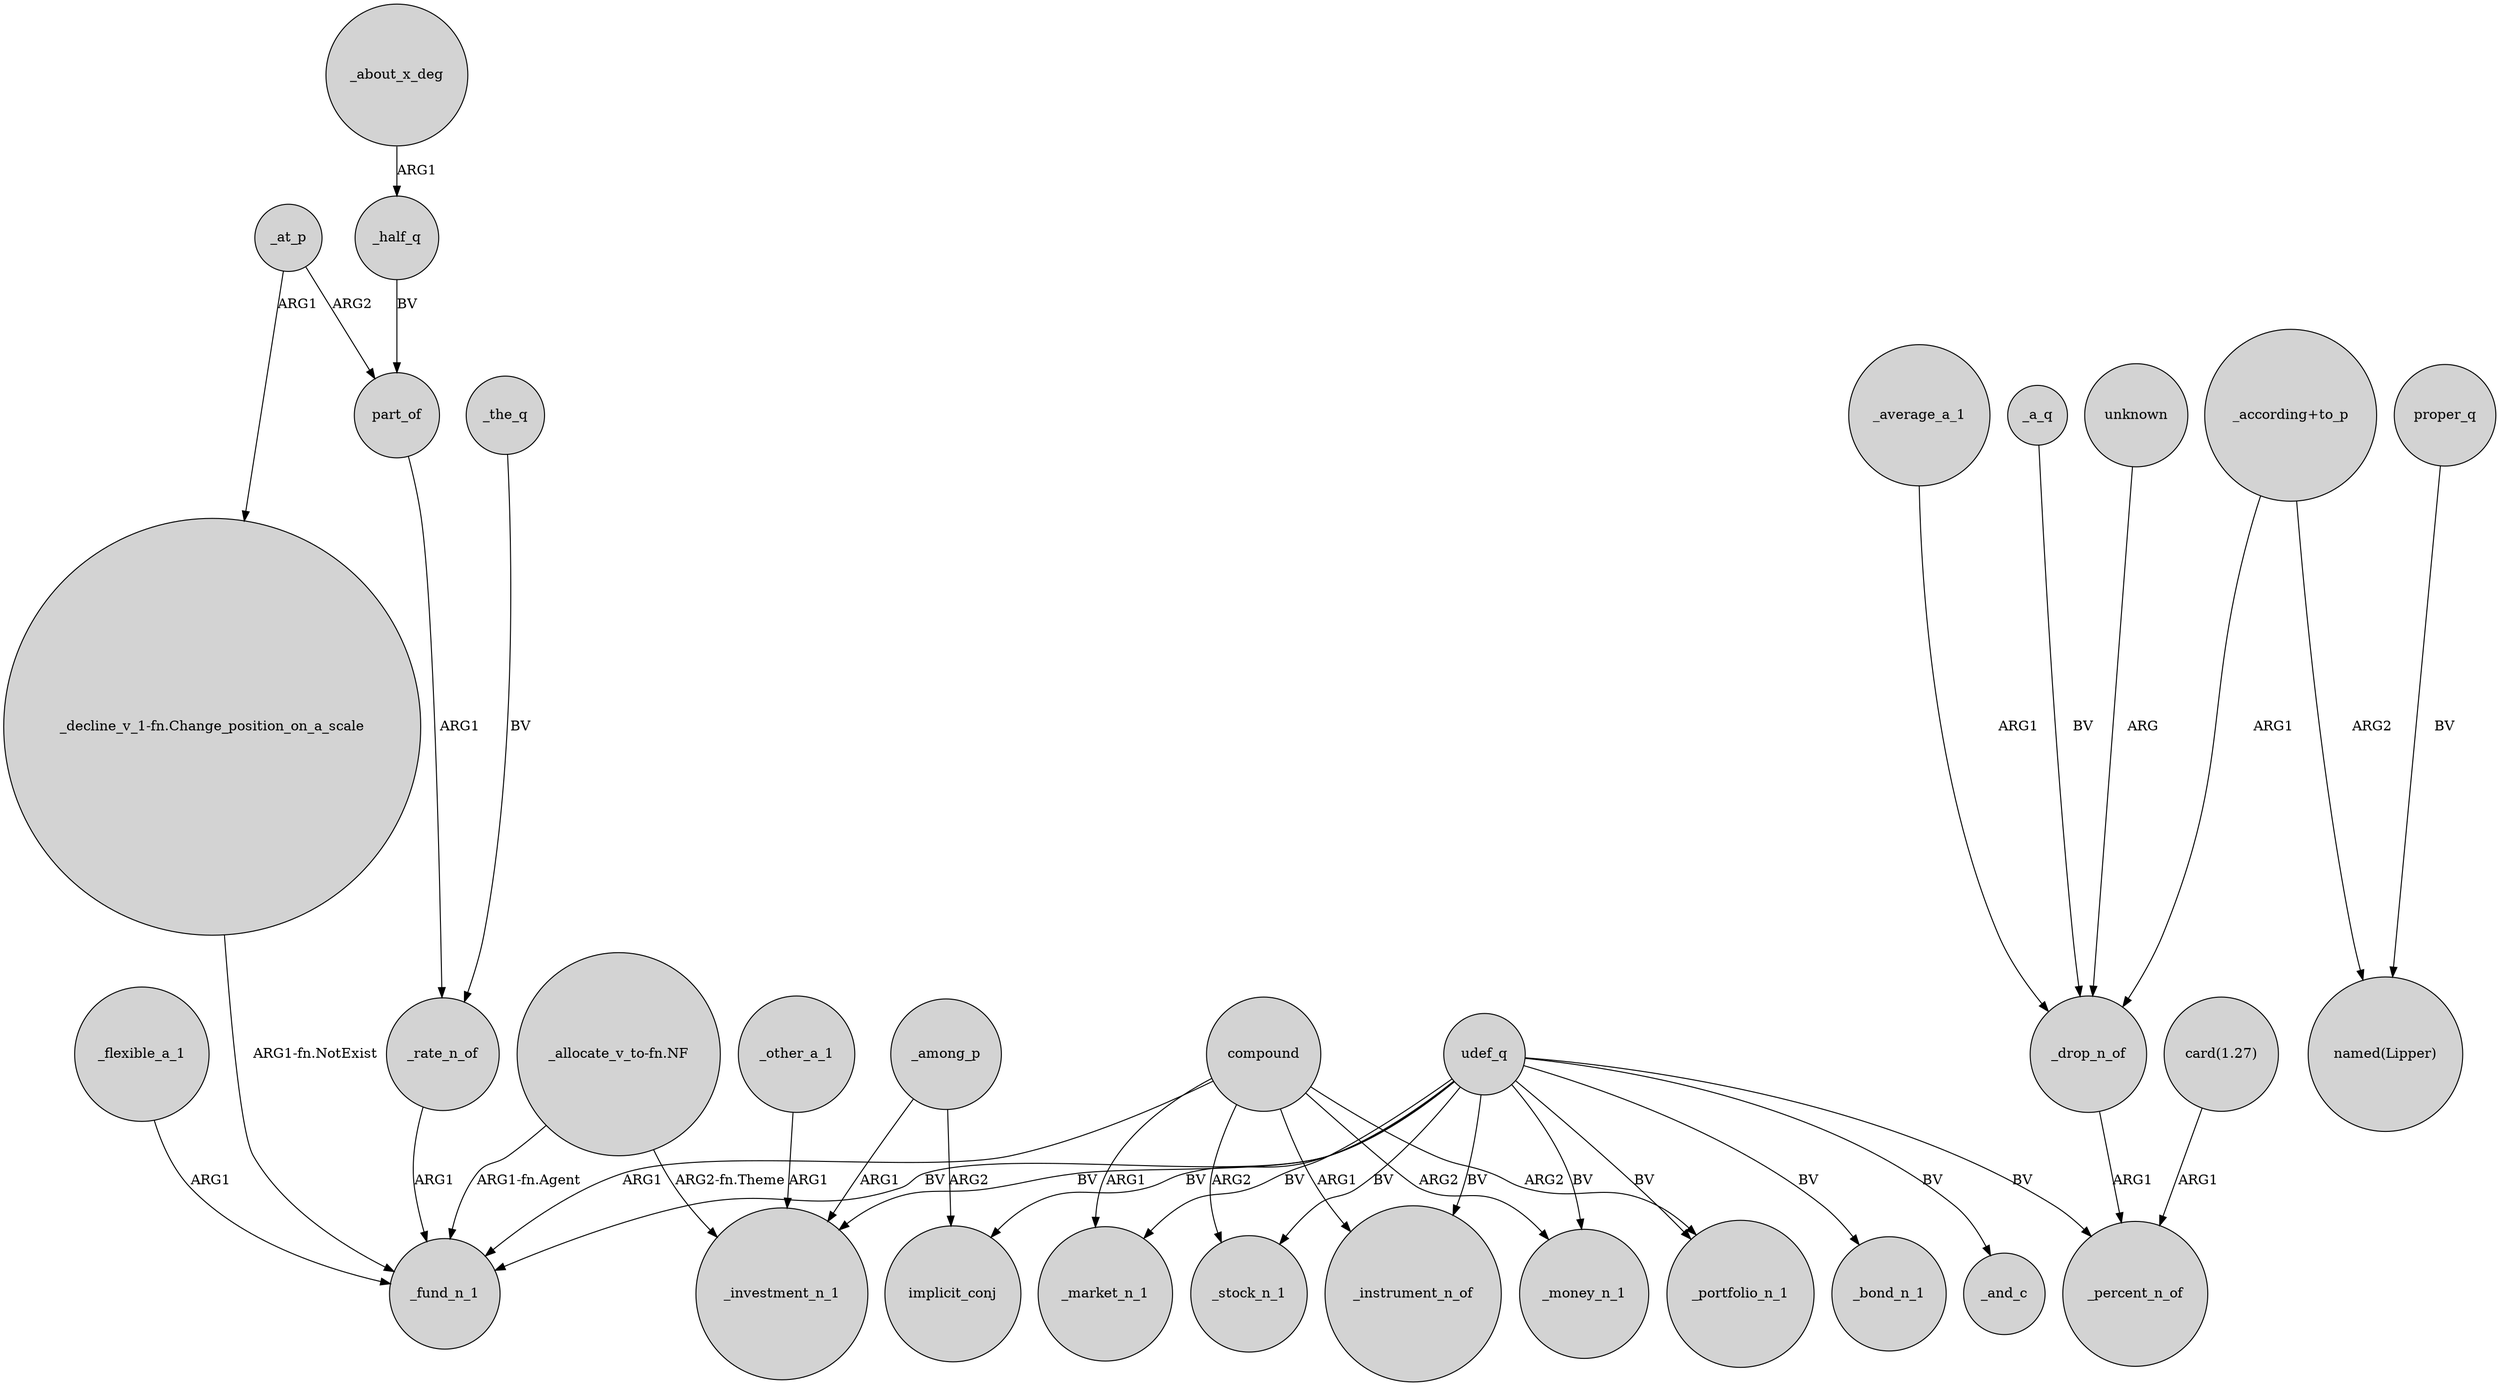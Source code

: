digraph {
	node [shape=circle style=filled]
	_at_p -> "_decline_v_1-fn.Change_position_on_a_scale" [label=ARG1]
	"_allocate_v_to-fn.NF" -> _fund_n_1 [label="ARG1-fn.Agent"]
	_other_a_1 -> _investment_n_1 [label=ARG1]
	udef_q -> _money_n_1 [label=BV]
	_about_x_deg -> _half_q [label=ARG1]
	compound -> _portfolio_n_1 [label=ARG2]
	_a_q -> _drop_n_of [label=BV]
	udef_q -> _instrument_n_of [label=BV]
	proper_q -> "named(Lipper)" [label=BV]
	udef_q -> _market_n_1 [label=BV]
	_among_p -> implicit_conj [label=ARG2]
	"_according+to_p" -> "named(Lipper)" [label=ARG2]
	udef_q -> implicit_conj [label=BV]
	_the_q -> _rate_n_of [label=BV]
	unknown -> _drop_n_of [label=ARG]
	compound -> _stock_n_1 [label=ARG2]
	"card(1.27)" -> _percent_n_of [label=ARG1]
	_drop_n_of -> _percent_n_of [label=ARG1]
	_among_p -> _investment_n_1 [label=ARG1]
	udef_q -> _bond_n_1 [label=BV]
	udef_q -> _stock_n_1 [label=BV]
	compound -> _money_n_1 [label=ARG2]
	_half_q -> part_of [label=BV]
	udef_q -> _fund_n_1 [label=BV]
	_flexible_a_1 -> _fund_n_1 [label=ARG1]
	"_according+to_p" -> _drop_n_of [label=ARG1]
	udef_q -> _investment_n_1 [label=BV]
	"_decline_v_1-fn.Change_position_on_a_scale" -> _fund_n_1 [label="ARG1-fn.NotExist"]
	_average_a_1 -> _drop_n_of [label=ARG1]
	_rate_n_of -> _fund_n_1 [label=ARG1]
	compound -> _market_n_1 [label=ARG1]
	udef_q -> _percent_n_of [label=BV]
	udef_q -> _portfolio_n_1 [label=BV]
	part_of -> _rate_n_of [label=ARG1]
	udef_q -> _and_c [label=BV]
	_at_p -> part_of [label=ARG2]
	compound -> _instrument_n_of [label=ARG1]
	compound -> _fund_n_1 [label=ARG1]
	"_allocate_v_to-fn.NF" -> _investment_n_1 [label="ARG2-fn.Theme"]
}
